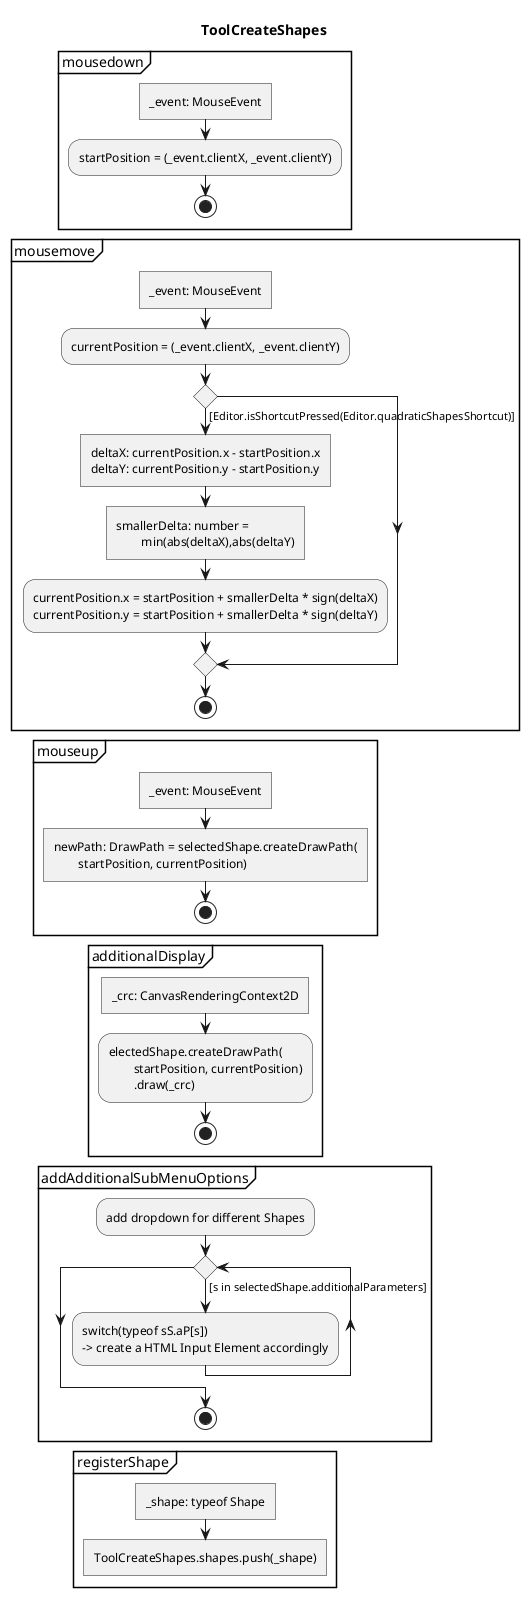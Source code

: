 @startuml ToolCreateShapes
skinparam monochrome true

title ToolCreateShapes

partition mousedown {
	:_event: MouseEvent]
	:startPosition = (_event.clientX, _event.clientY);
	stop
}

partition mousemove {
	:_event: MouseEvent]
	:currentPosition = (_event.clientX, _event.clientY);
	if() then ([Editor.isShortcutPressed(Editor.quadraticShapesShortcut)])
		:deltaX: currentPosition.x - startPosition.x
		deltaY: currentPosition.y - startPosition.y]
		:smallerDelta: number = 
			min(abs(deltaX),abs(deltaY)]
		:currentPosition.x = startPosition + smallerDelta * sign(deltaX)
		currentPosition.y = startPosition + smallerDelta * sign(deltaY);
	endif
	stop
}

partition mouseup {
	:_event: MouseEvent]
	:newPath: DrawPath = selectedShape.createDrawPath(
		startPosition, currentPosition)]
	stop
}

partition additionalDisplay {
	:_crc: CanvasRenderingContext2D]
	:electedShape.createDrawPath(
		startPosition, currentPosition)
		.draw(_crc);
	stop
}

partition addAdditionalSubMenuOptions {
	:add dropdown for different Shapes;
	while() is ([s in selectedShape.additionalParameters])
		:switch(typeof sS.aP[s])
		-> create a HTML Input Element accordingly;
	endwhile
	stop
}

partition registerShape {
	:_shape: typeof Shape]
	:ToolCreateShapes.shapes.push(_shape)]
}

@enduml